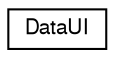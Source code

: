 digraph G
{
  edge [fontname="FreeSans",fontsize="10",labelfontname="FreeSans",labelfontsize="10"];
  node [fontname="FreeSans",fontsize="10",shape=record];
  rankdir="LR";
  Node1 [label="DataUI",height=0.2,width=0.4,color="black", fillcolor="white", style="filled",URL="$classDataUI.html"];
}
